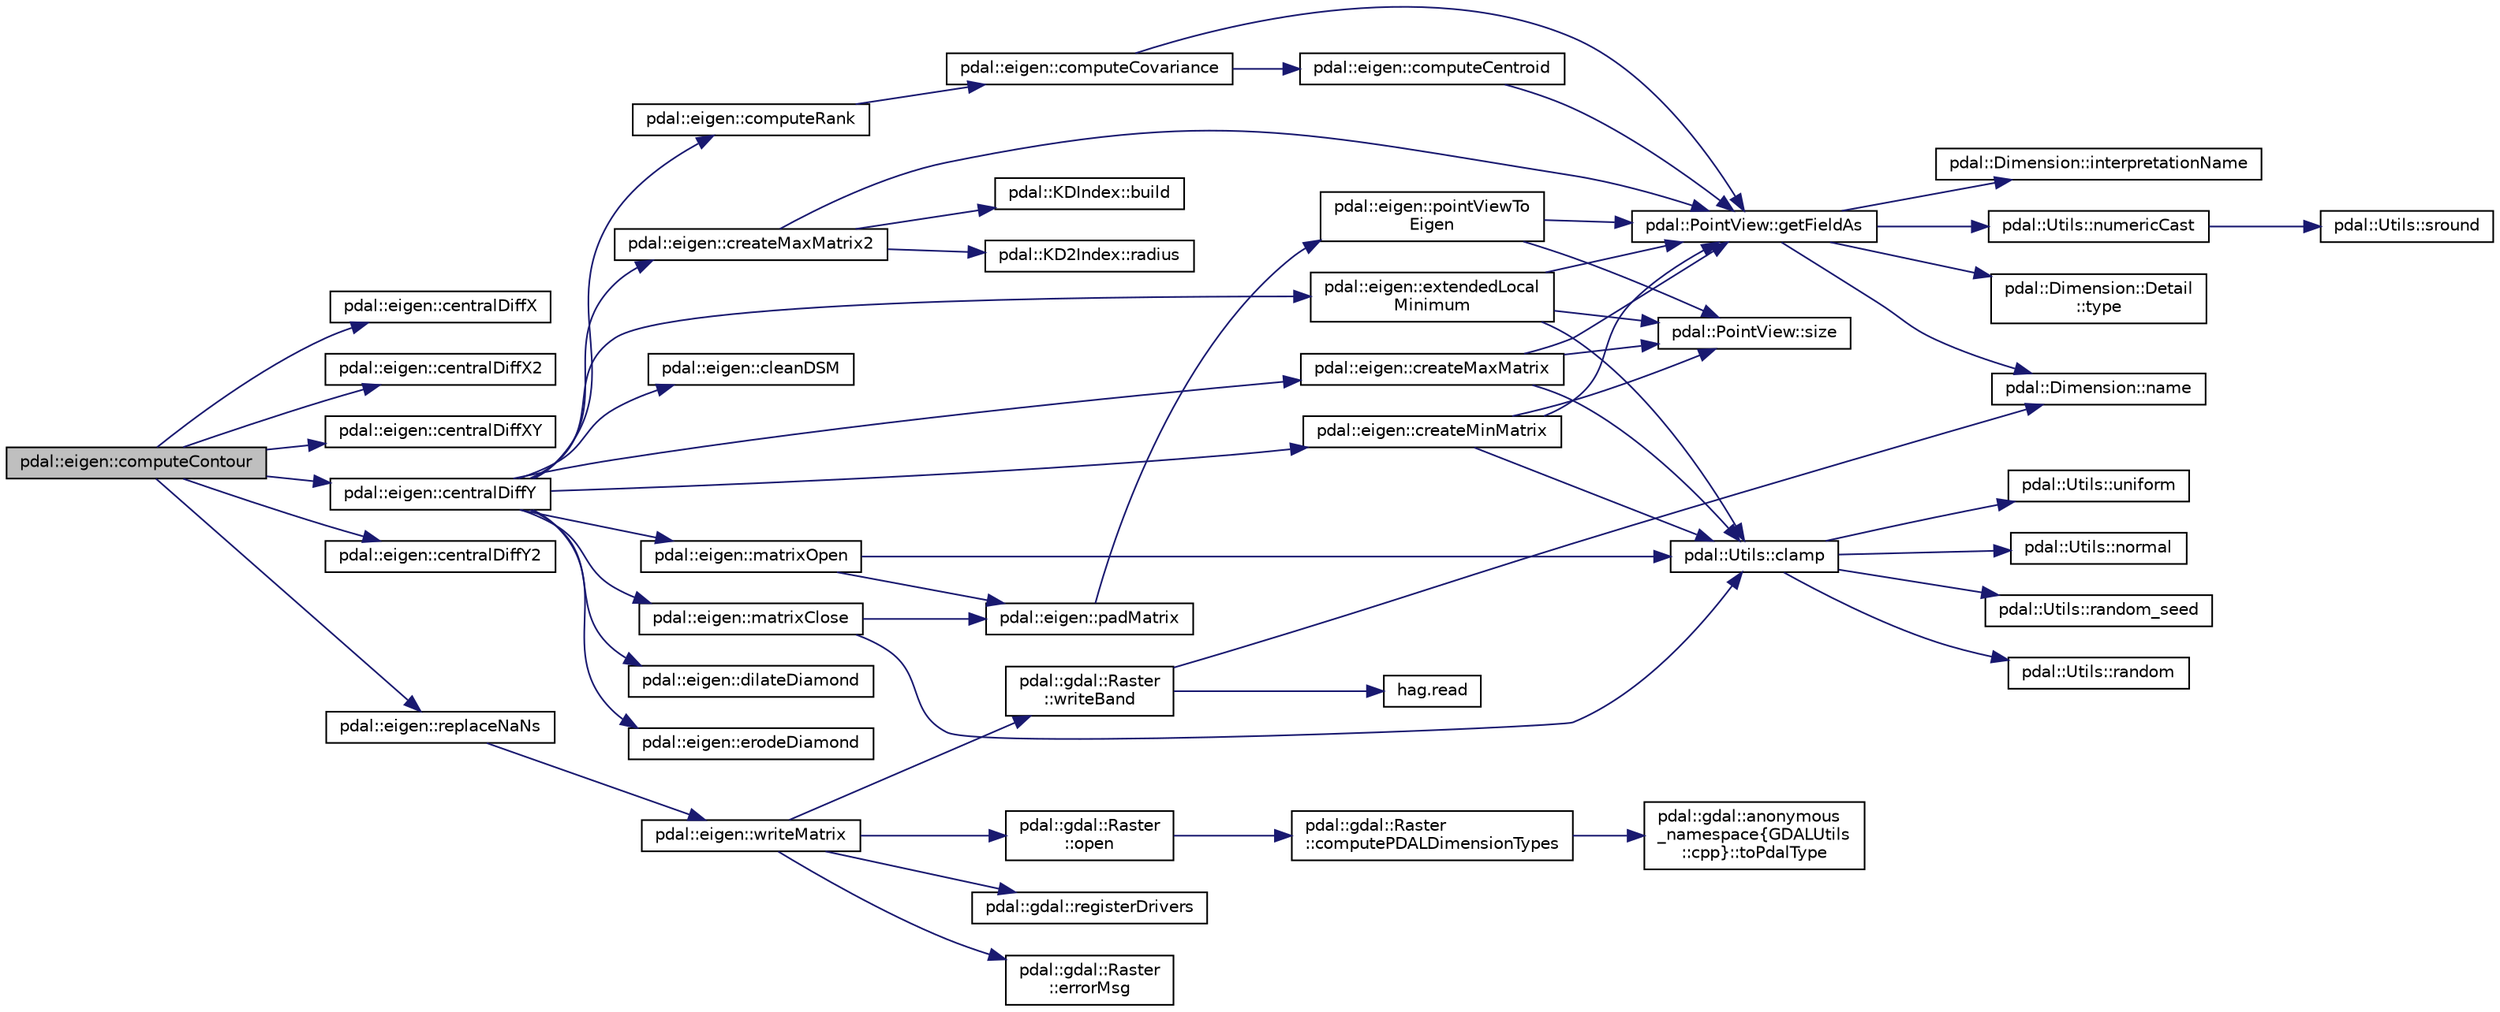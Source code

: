 digraph "pdal::eigen::computeContour"
{
  edge [fontname="Helvetica",fontsize="10",labelfontname="Helvetica",labelfontsize="10"];
  node [fontname="Helvetica",fontsize="10",shape=record];
  rankdir="LR";
  Node1 [label="pdal::eigen::computeContour",height=0.2,width=0.4,color="black", fillcolor="grey75", style="filled", fontcolor="black"];
  Node1 -> Node2 [color="midnightblue",fontsize="10",style="solid",fontname="Helvetica"];
  Node2 [label="pdal::eigen::centralDiffX",height=0.2,width=0.4,color="black", fillcolor="white", style="filled",URL="$namespacepdal_1_1eigen.html#a9d2898f01e56d3058c9288d32754c6c9"];
  Node1 -> Node3 [color="midnightblue",fontsize="10",style="solid",fontname="Helvetica"];
  Node3 [label="pdal::eigen::centralDiffX2",height=0.2,width=0.4,color="black", fillcolor="white", style="filled",URL="$namespacepdal_1_1eigen.html#a6d9fe3c107f369237fab01bda6b6887c"];
  Node1 -> Node4 [color="midnightblue",fontsize="10",style="solid",fontname="Helvetica"];
  Node4 [label="pdal::eigen::centralDiffXY",height=0.2,width=0.4,color="black", fillcolor="white", style="filled",URL="$namespacepdal_1_1eigen.html#a39556e361c00b609bb22ff05fa9fe653"];
  Node1 -> Node5 [color="midnightblue",fontsize="10",style="solid",fontname="Helvetica"];
  Node5 [label="pdal::eigen::centralDiffY",height=0.2,width=0.4,color="black", fillcolor="white", style="filled",URL="$namespacepdal_1_1eigen.html#ab66d3e2ad4a22c909e99668dd0ab6f5d"];
  Node5 -> Node6 [color="midnightblue",fontsize="10",style="solid",fontname="Helvetica"];
  Node6 [label="pdal::eigen::cleanDSM",height=0.2,width=0.4,color="black", fillcolor="white", style="filled",URL="$namespacepdal_1_1eigen.html#a32c810bf98284fc6082ccccb3f4eedc5"];
  Node5 -> Node7 [color="midnightblue",fontsize="10",style="solid",fontname="Helvetica"];
  Node7 [label="pdal::eigen::computeRank",height=0.2,width=0.4,color="black", fillcolor="white", style="filled",URL="$namespacepdal_1_1eigen.html#a19247293524a59ec2c829c20fca832f7"];
  Node7 -> Node8 [color="midnightblue",fontsize="10",style="solid",fontname="Helvetica"];
  Node8 [label="pdal::eigen::computeCovariance",height=0.2,width=0.4,color="black", fillcolor="white", style="filled",URL="$namespacepdal_1_1eigen.html#a90d92be03d31009bbd1a4575c766eff0"];
  Node8 -> Node9 [color="midnightblue",fontsize="10",style="solid",fontname="Helvetica"];
  Node9 [label="pdal::eigen::computeCentroid",height=0.2,width=0.4,color="black", fillcolor="white", style="filled",URL="$namespacepdal_1_1eigen.html#a77a9913ed3d09f4d6105909e8ad4a5e5"];
  Node9 -> Node10 [color="midnightblue",fontsize="10",style="solid",fontname="Helvetica"];
  Node10 [label="pdal::PointView::getFieldAs",height=0.2,width=0.4,color="black", fillcolor="white", style="filled",URL="$classpdal_1_1PointView.html#a4c594a6d2a469e594988194ccf125a15"];
  Node10 -> Node11 [color="midnightblue",fontsize="10",style="solid",fontname="Helvetica"];
  Node11 [label="pdal::Dimension::interpretationName",height=0.2,width=0.4,color="black", fillcolor="white", style="filled",URL="$namespacepdal_1_1Dimension.html#acc41232ae1e707d6c928ffb9a56592d3"];
  Node10 -> Node12 [color="midnightblue",fontsize="10",style="solid",fontname="Helvetica"];
  Node12 [label="pdal::Dimension::name",height=0.2,width=0.4,color="black", fillcolor="white", style="filled",URL="$namespacepdal_1_1Dimension.html#af3176b0b7e6b4be000317846cf7c2718"];
  Node10 -> Node13 [color="midnightblue",fontsize="10",style="solid",fontname="Helvetica"];
  Node13 [label="pdal::Utils::numericCast",height=0.2,width=0.4,color="black", fillcolor="white", style="filled",URL="$namespacepdal_1_1Utils.html#a33d614ac71aa03aaa5c10a242c4d14ac"];
  Node13 -> Node14 [color="midnightblue",fontsize="10",style="solid",fontname="Helvetica"];
  Node14 [label="pdal::Utils::sround",height=0.2,width=0.4,color="black", fillcolor="white", style="filled",URL="$namespacepdal_1_1Utils.html#a06833597f1fc4287966cfa0867128e59"];
  Node10 -> Node15 [color="midnightblue",fontsize="10",style="solid",fontname="Helvetica"];
  Node15 [label="pdal::Dimension::Detail\l::type",height=0.2,width=0.4,color="black", fillcolor="white", style="filled",URL="$classpdal_1_1Dimension_1_1Detail.html#adf5961976b7fce3d90a0dddd50519a7c"];
  Node8 -> Node10 [color="midnightblue",fontsize="10",style="solid",fontname="Helvetica"];
  Node5 -> Node16 [color="midnightblue",fontsize="10",style="solid",fontname="Helvetica"];
  Node16 [label="pdal::eigen::createMaxMatrix",height=0.2,width=0.4,color="black", fillcolor="white", style="filled",URL="$namespacepdal_1_1eigen.html#a9eb56b77a9f1daac90fe69149299e901"];
  Node16 -> Node17 [color="midnightblue",fontsize="10",style="solid",fontname="Helvetica"];
  Node17 [label="pdal::PointView::size",height=0.2,width=0.4,color="black", fillcolor="white", style="filled",URL="$classpdal_1_1PointView.html#a4c2fba9b5d7a61f19a558bb08405555d"];
  Node16 -> Node10 [color="midnightblue",fontsize="10",style="solid",fontname="Helvetica"];
  Node16 -> Node18 [color="midnightblue",fontsize="10",style="solid",fontname="Helvetica"];
  Node18 [label="pdal::Utils::clamp",height=0.2,width=0.4,color="black", fillcolor="white", style="filled",URL="$namespacepdal_1_1Utils.html#af9895f466e24147ed204408cc271579d",tooltip="Clamp value to given bounds. "];
  Node18 -> Node19 [color="midnightblue",fontsize="10",style="solid",fontname="Helvetica"];
  Node19 [label="pdal::Utils::random_seed",height=0.2,width=0.4,color="black", fillcolor="white", style="filled",URL="$namespacepdal_1_1Utils.html#ad02787dce6b6f45473604bc9fe7e9c10"];
  Node18 -> Node20 [color="midnightblue",fontsize="10",style="solid",fontname="Helvetica"];
  Node20 [label="pdal::Utils::random",height=0.2,width=0.4,color="black", fillcolor="white", style="filled",URL="$namespacepdal_1_1Utils.html#ae307965bf4f08edcc45fbe8599c0eddc"];
  Node18 -> Node21 [color="midnightblue",fontsize="10",style="solid",fontname="Helvetica"];
  Node21 [label="pdal::Utils::uniform",height=0.2,width=0.4,color="black", fillcolor="white", style="filled",URL="$namespacepdal_1_1Utils.html#ae21c6270b839374408725a65e3dcd4b1"];
  Node18 -> Node22 [color="midnightblue",fontsize="10",style="solid",fontname="Helvetica"];
  Node22 [label="pdal::Utils::normal",height=0.2,width=0.4,color="black", fillcolor="white", style="filled",URL="$namespacepdal_1_1Utils.html#a811546a69a0e444b3060f63ae4a797c7"];
  Node5 -> Node23 [color="midnightblue",fontsize="10",style="solid",fontname="Helvetica"];
  Node23 [label="pdal::eigen::createMaxMatrix2",height=0.2,width=0.4,color="black", fillcolor="white", style="filled",URL="$namespacepdal_1_1eigen.html#a07e6e0633883fbc9b7c33e7dbaa29b10"];
  Node23 -> Node24 [color="midnightblue",fontsize="10",style="solid",fontname="Helvetica"];
  Node24 [label="pdal::KDIndex::build",height=0.2,width=0.4,color="black", fillcolor="white", style="filled",URL="$classpdal_1_1KDIndex.html#ad179eda54c39330a0e06ec2bebee9c26"];
  Node23 -> Node25 [color="midnightblue",fontsize="10",style="solid",fontname="Helvetica"];
  Node25 [label="pdal::KD2Index::radius",height=0.2,width=0.4,color="black", fillcolor="white", style="filled",URL="$classpdal_1_1KD2Index.html#a2edc070bb35fc19188076794b7d742e0"];
  Node23 -> Node10 [color="midnightblue",fontsize="10",style="solid",fontname="Helvetica"];
  Node5 -> Node26 [color="midnightblue",fontsize="10",style="solid",fontname="Helvetica"];
  Node26 [label="pdal::eigen::createMinMatrix",height=0.2,width=0.4,color="black", fillcolor="white", style="filled",URL="$namespacepdal_1_1eigen.html#aa987b7cbf37504e39491b728eb906da3"];
  Node26 -> Node17 [color="midnightblue",fontsize="10",style="solid",fontname="Helvetica"];
  Node26 -> Node10 [color="midnightblue",fontsize="10",style="solid",fontname="Helvetica"];
  Node26 -> Node18 [color="midnightblue",fontsize="10",style="solid",fontname="Helvetica"];
  Node5 -> Node27 [color="midnightblue",fontsize="10",style="solid",fontname="Helvetica"];
  Node27 [label="pdal::eigen::dilateDiamond",height=0.2,width=0.4,color="black", fillcolor="white", style="filled",URL="$namespacepdal_1_1eigen.html#a0d6815d7fd34883bed5d5161281f2f90"];
  Node5 -> Node28 [color="midnightblue",fontsize="10",style="solid",fontname="Helvetica"];
  Node28 [label="pdal::eigen::erodeDiamond",height=0.2,width=0.4,color="black", fillcolor="white", style="filled",URL="$namespacepdal_1_1eigen.html#a78a0eed5d6753db18fc57da7ce6c2661"];
  Node5 -> Node29 [color="midnightblue",fontsize="10",style="solid",fontname="Helvetica"];
  Node29 [label="pdal::eigen::extendedLocal\lMinimum",height=0.2,width=0.4,color="black", fillcolor="white", style="filled",URL="$namespacepdal_1_1eigen.html#a06de07ba3b8cc9060e3a34d6e3d234d8"];
  Node29 -> Node17 [color="midnightblue",fontsize="10",style="solid",fontname="Helvetica"];
  Node29 -> Node10 [color="midnightblue",fontsize="10",style="solid",fontname="Helvetica"];
  Node29 -> Node18 [color="midnightblue",fontsize="10",style="solid",fontname="Helvetica"];
  Node5 -> Node30 [color="midnightblue",fontsize="10",style="solid",fontname="Helvetica"];
  Node30 [label="pdal::eigen::matrixClose",height=0.2,width=0.4,color="black", fillcolor="white", style="filled",URL="$namespacepdal_1_1eigen.html#ade2a0efe83a67d121acebd437c4cef8e"];
  Node30 -> Node31 [color="midnightblue",fontsize="10",style="solid",fontname="Helvetica"];
  Node31 [label="pdal::eigen::padMatrix",height=0.2,width=0.4,color="black", fillcolor="white", style="filled",URL="$namespacepdal_1_1eigen.html#a4aae1c885fc7ff09ed79b410d0021957"];
  Node31 -> Node32 [color="midnightblue",fontsize="10",style="solid",fontname="Helvetica"];
  Node32 [label="pdal::eigen::pointViewTo\lEigen",height=0.2,width=0.4,color="black", fillcolor="white", style="filled",URL="$namespacepdal_1_1eigen.html#a8cca9caad55d997fe9e961272c2cea8c"];
  Node32 -> Node17 [color="midnightblue",fontsize="10",style="solid",fontname="Helvetica"];
  Node32 -> Node10 [color="midnightblue",fontsize="10",style="solid",fontname="Helvetica"];
  Node30 -> Node18 [color="midnightblue",fontsize="10",style="solid",fontname="Helvetica"];
  Node5 -> Node33 [color="midnightblue",fontsize="10",style="solid",fontname="Helvetica"];
  Node33 [label="pdal::eigen::matrixOpen",height=0.2,width=0.4,color="black", fillcolor="white", style="filled",URL="$namespacepdal_1_1eigen.html#a91aec584e0fc953b3d9309d76efad840"];
  Node33 -> Node31 [color="midnightblue",fontsize="10",style="solid",fontname="Helvetica"];
  Node33 -> Node18 [color="midnightblue",fontsize="10",style="solid",fontname="Helvetica"];
  Node1 -> Node34 [color="midnightblue",fontsize="10",style="solid",fontname="Helvetica"];
  Node34 [label="pdal::eigen::centralDiffY2",height=0.2,width=0.4,color="black", fillcolor="white", style="filled",URL="$namespacepdal_1_1eigen.html#a3145464d9e8e8d17517aeb34b97f10f7"];
  Node1 -> Node35 [color="midnightblue",fontsize="10",style="solid",fontname="Helvetica"];
  Node35 [label="pdal::eigen::replaceNaNs",height=0.2,width=0.4,color="black", fillcolor="white", style="filled",URL="$namespacepdal_1_1eigen.html#a35788c656b7df1abc230e9f5dee0b27e"];
  Node35 -> Node36 [color="midnightblue",fontsize="10",style="solid",fontname="Helvetica"];
  Node36 [label="pdal::eigen::writeMatrix",height=0.2,width=0.4,color="black", fillcolor="white", style="filled",URL="$namespacepdal_1_1eigen.html#a8c61c44faa1808c232cad3aaa7076761"];
  Node36 -> Node37 [color="midnightblue",fontsize="10",style="solid",fontname="Helvetica"];
  Node37 [label="pdal::gdal::registerDrivers",height=0.2,width=0.4,color="black", fillcolor="white", style="filled",URL="$namespacepdal_1_1gdal.html#a35a1ae3b5fe64517230477135fae8569"];
  Node36 -> Node38 [color="midnightblue",fontsize="10",style="solid",fontname="Helvetica"];
  Node38 [label="pdal::gdal::Raster\l::open",height=0.2,width=0.4,color="black", fillcolor="white", style="filled",URL="$classpdal_1_1gdal_1_1Raster.html#a786f113aff9d7035013ecb452453c63f"];
  Node38 -> Node39 [color="midnightblue",fontsize="10",style="solid",fontname="Helvetica"];
  Node39 [label="pdal::gdal::Raster\l::computePDALDimensionTypes",height=0.2,width=0.4,color="black", fillcolor="white", style="filled",URL="$classpdal_1_1gdal_1_1Raster.html#a579b7ee19bb782f215ae7ed2bc9227ff"];
  Node39 -> Node40 [color="midnightblue",fontsize="10",style="solid",fontname="Helvetica"];
  Node40 [label="pdal::gdal::anonymous\l_namespace\{GDALUtils\l::cpp\}::toPdalType",height=0.2,width=0.4,color="black", fillcolor="white", style="filled",URL="$namespacepdal_1_1gdal_1_1anonymous__namespace_02GDALUtils_8cpp_03.html#a5cd4d24a0e9cb19eb9dda7d3c3278a3d"];
  Node36 -> Node41 [color="midnightblue",fontsize="10",style="solid",fontname="Helvetica"];
  Node41 [label="pdal::gdal::Raster\l::errorMsg",height=0.2,width=0.4,color="black", fillcolor="white", style="filled",URL="$classpdal_1_1gdal_1_1Raster.html#aa820961f31df413b678c1dd0c5ccb809"];
  Node36 -> Node42 [color="midnightblue",fontsize="10",style="solid",fontname="Helvetica"];
  Node42 [label="pdal::gdal::Raster\l::writeBand",height=0.2,width=0.4,color="black", fillcolor="white", style="filled",URL="$classpdal_1_1gdal_1_1Raster.html#aa335710203c5b336425570370669355c"];
  Node42 -> Node12 [color="midnightblue",fontsize="10",style="solid",fontname="Helvetica"];
  Node42 -> Node43 [color="midnightblue",fontsize="10",style="solid",fontname="Helvetica"];
  Node43 [label="hag.read",height=0.2,width=0.4,color="black", fillcolor="white", style="filled",URL="$namespacehag.html#acad63bbd5fdda01bf56ff6aae70a0192"];
}
